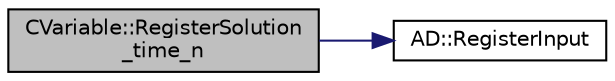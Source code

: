 digraph "CVariable::RegisterSolution_time_n"
{
  edge [fontname="Helvetica",fontsize="10",labelfontname="Helvetica",labelfontsize="10"];
  node [fontname="Helvetica",fontsize="10",shape=record];
  rankdir="LR";
  Node4018 [label="CVariable::RegisterSolution\l_time_n",height=0.2,width=0.4,color="black", fillcolor="grey75", style="filled", fontcolor="black"];
  Node4018 -> Node4019 [color="midnightblue",fontsize="10",style="solid",fontname="Helvetica"];
  Node4019 [label="AD::RegisterInput",height=0.2,width=0.4,color="black", fillcolor="white", style="filled",URL="$namespace_a_d.html#a05310227c195f7e83d394ce9cae8b73e",tooltip="Registers the variable as an input and saves internal data (indices). I.e. as a leaf of the computati..."];
}
